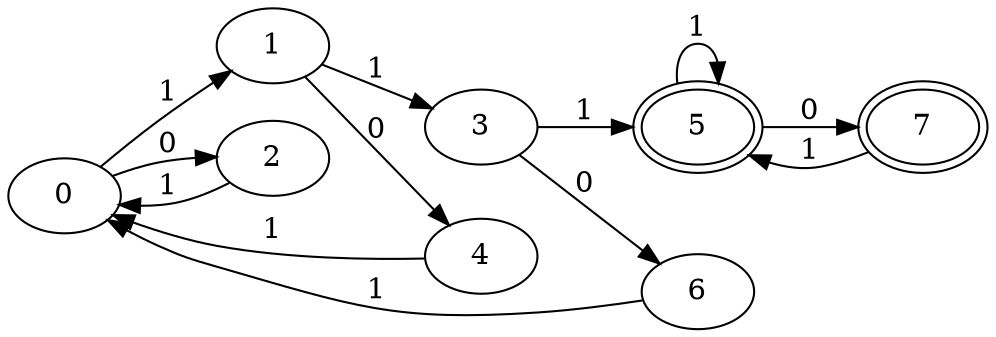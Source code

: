 // digraph G {
// layout = dot;
// ordering = out;
// rankdir = "LR";
// s0 [label = "0";];
// s1 [label = "1";];
// s2 [label = "2";];
// s3 [label = "3";peripheries = 2;];
// s0 -> s1 [label = "x";];
//     s1 -> s2 [label = "y";];
//     s2 -> s3 [label = "z";];
//     s1 -> s3 [label = "z";];
// }
digraph G {
    layout = dot;
    ordering = out;
    rankdir = "LR";
    
    0 [label = "0";];
    1 [label = "1";];
    2 [label = "2";];
    3 [label = "3";];
    4 [label = "4";];
    5 [label = "5";peripheries = 2;];
    6 [label = "6";];
    7 [label = "7";peripheries = 2;];
    
    0 -> 1 [label = "1";];
    0 -> 2 [label = "0";];
    
    1 -> 3 [label = "1";];
    1 -> 4 [label = "0";];
    
    2 -> 0 [label = "1";];
    
    3 -> 5 [label = "1";];
    3 -> 6 [label = "0";];
    
    4 -> 0 [label = "1";];
    
    5 -> 5 [label = "1";];
    5 -> 7 [label = "0";];
    
    6 -> 0 [label = "1";];
    
    7 -> 5 [label = "1";];
}
